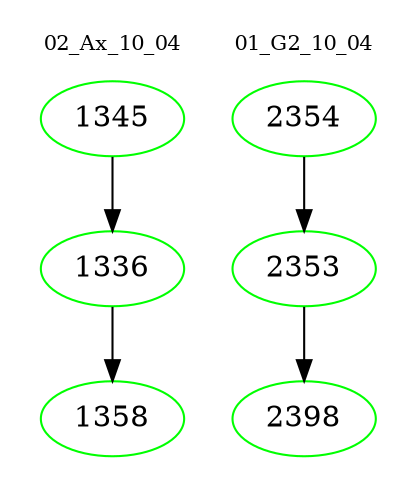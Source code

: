 digraph{
subgraph cluster_0 {
color = white
label = "02_Ax_10_04";
fontsize=10;
T0_1345 [label="1345", color="green"]
T0_1345 -> T0_1336 [color="black"]
T0_1336 [label="1336", color="green"]
T0_1336 -> T0_1358 [color="black"]
T0_1358 [label="1358", color="green"]
}
subgraph cluster_1 {
color = white
label = "01_G2_10_04";
fontsize=10;
T1_2354 [label="2354", color="green"]
T1_2354 -> T1_2353 [color="black"]
T1_2353 [label="2353", color="green"]
T1_2353 -> T1_2398 [color="black"]
T1_2398 [label="2398", color="green"]
}
}
